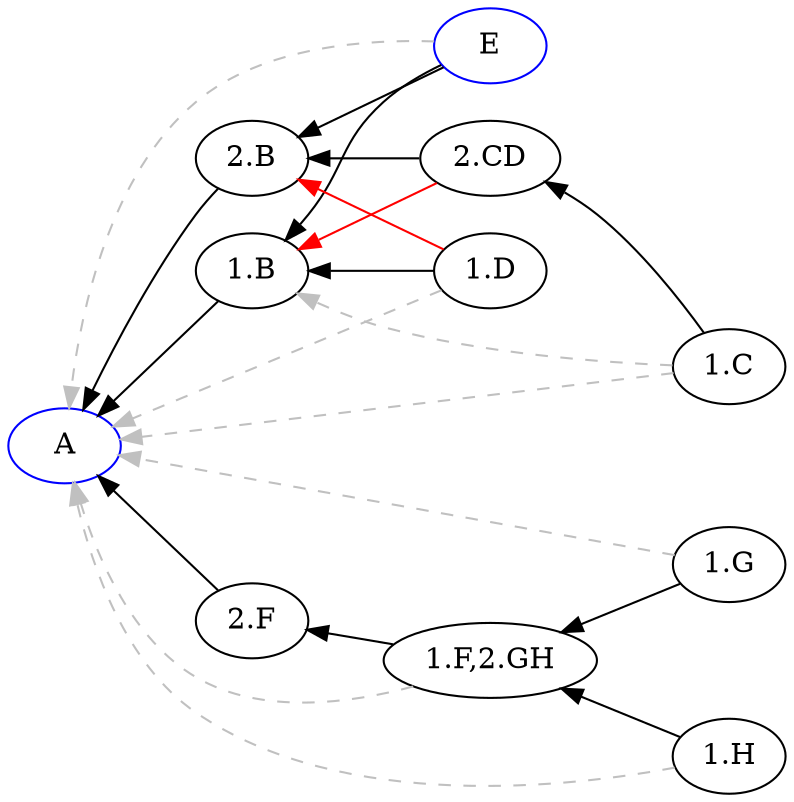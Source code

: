 digraph {

rankdir = RL

"A" [color=blue];
"E" [color=blue];
"1.D" -> "1.B" [style=filled, color=black];
"2.CD" -> "2.B" [style=filled, color=black];
"1.C" -> "2.CD" [style=filled, color=black];
"2.CD" -> "1.B" [style=filled, color=red];
"1.D" -> "2.B" [style=filled, color=red];
"2.B" -> "A" [style=filled, color=black];
"2.F" -> "A" [style=filled, color=black];
"1.B" -> "A" [style=filled, color=black];
"E" -> "1.B" [style=filled, color=black];
"E" -> "2.B" [style=filled, color=black];
"1.F,2.GH" -> "2.F" [style=filled, color=black];
"1.G" -> "1.F,2.GH" [style=filled, color=black];
"1.H" -> "1.F,2.GH" [style=filled, color=black];
"1.C" -> "A" [style=dashed, color=grey];
"1.D" -> "A" [style=dashed, color=grey];
"1.C" -> "1.B" [style=dashed, color=grey];
"1.G" -> "A" [style=dashed, color=grey];
"1.H" -> "A" [style=dashed, color=grey];
"E" -> "A" [style=dashed, color=grey];
"1.F,2.GH" -> "A" [style=dashed, color=grey];
}
